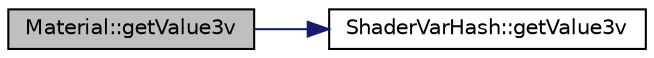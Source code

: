 digraph "Material::getValue3v"
{
  edge [fontname="Helvetica",fontsize="10",labelfontname="Helvetica",labelfontsize="10"];
  node [fontname="Helvetica",fontsize="10",shape=record];
  rankdir="LR";
  Node1 [label="Material::getValue3v",height=0.2,width=0.4,color="black", fillcolor="grey75", style="filled" fontcolor="black"];
  Node1 -> Node2 [color="midnightblue",fontsize="10",style="solid",fontname="Helvetica"];
  Node2 [label="ShaderVarHash::getValue3v",height=0.2,width=0.4,color="black", fillcolor="white", style="filled",URL="$class_shader_var_hash.html#a139af675c897c8e6cf11c7e228bb5232",tooltip="Returns the glm::vec3 at the given key from the hashmap, keeping the value in the hashmap..."];
}
